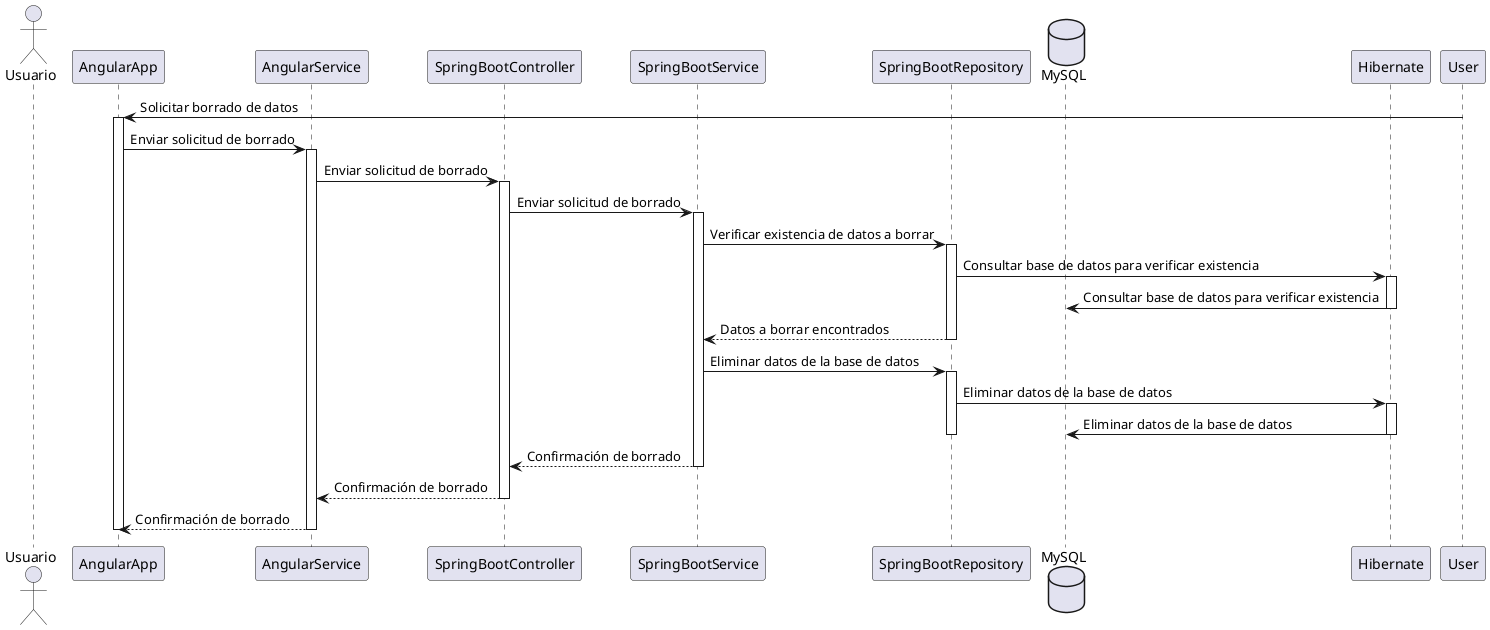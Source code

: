 @startuml

actor Usuario
participant AngularApp
participant AngularService
participant SpringBootController
participant SpringBootService
participant SpringBootRepository
database MySQL
participant Hibernate

User -> AngularApp: Solicitar borrado de datos
activate AngularApp
AngularApp -> AngularService: Enviar solicitud de borrado
activate AngularService
AngularService -> SpringBootController: Enviar solicitud de borrado
activate SpringBootController
SpringBootController -> SpringBootService: Enviar solicitud de borrado
activate SpringBootService
SpringBootService -> SpringBootRepository: Verificar existencia de datos a borrar
activate SpringBootRepository
SpringBootRepository -> Hibernate: Consultar base de datos para verificar existencia
activate Hibernate
Hibernate -> MySQL: Consultar base de datos para verificar existencia
deactivate Hibernate
SpringBootRepository --> SpringBootService: Datos a borrar encontrados
deactivate SpringBootRepository
SpringBootService -> SpringBootRepository: Eliminar datos de la base de datos
activate SpringBootRepository
SpringBootRepository -> Hibernate: Eliminar datos de la base de datos
activate Hibernate
Hibernate -> MySQL: Eliminar datos de la base de datos
deactivate Hibernate
deactivate SpringBootRepository
SpringBootService --> SpringBootController: Confirmación de borrado
deactivate SpringBootService
SpringBootController --> AngularService: Confirmación de borrado
deactivate SpringBootController
AngularService --> AngularApp: Confirmación de borrado
deactivate AngularService
deactivate AngularApp

@enduml
